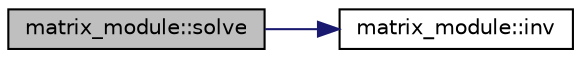 digraph "matrix_module::solve"
{
 // LATEX_PDF_SIZE
  edge [fontname="Helvetica",fontsize="10",labelfontname="Helvetica",labelfontsize="10"];
  node [fontname="Helvetica",fontsize="10",shape=record];
  rankdir="LR";
  Node1 [label="matrix_module::solve",height=0.2,width=0.4,color="black", fillcolor="grey75", style="filled", fontcolor="black",tooltip=" "];
  Node1 -> Node2 [color="midnightblue",fontsize="10",style="solid",fontname="Helvetica"];
  Node2 [label="matrix_module::inv",height=0.2,width=0.4,color="black", fillcolor="white", style="filled",URL="$namespacematrix__module.html#a6385f30e4a8d81b4c1b56b4820ed3062",tooltip=" "];
}
